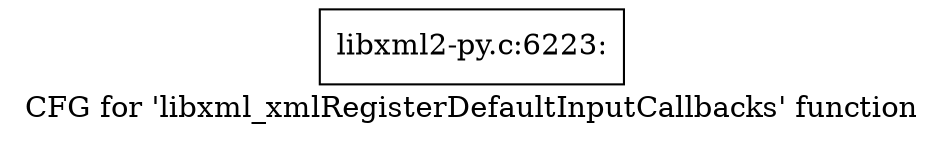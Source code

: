 digraph "CFG for 'libxml_xmlRegisterDefaultInputCallbacks' function" {
	label="CFG for 'libxml_xmlRegisterDefaultInputCallbacks' function";

	Node0x41f05a0 [shape=record,label="{libxml2-py.c:6223:}"];
}
